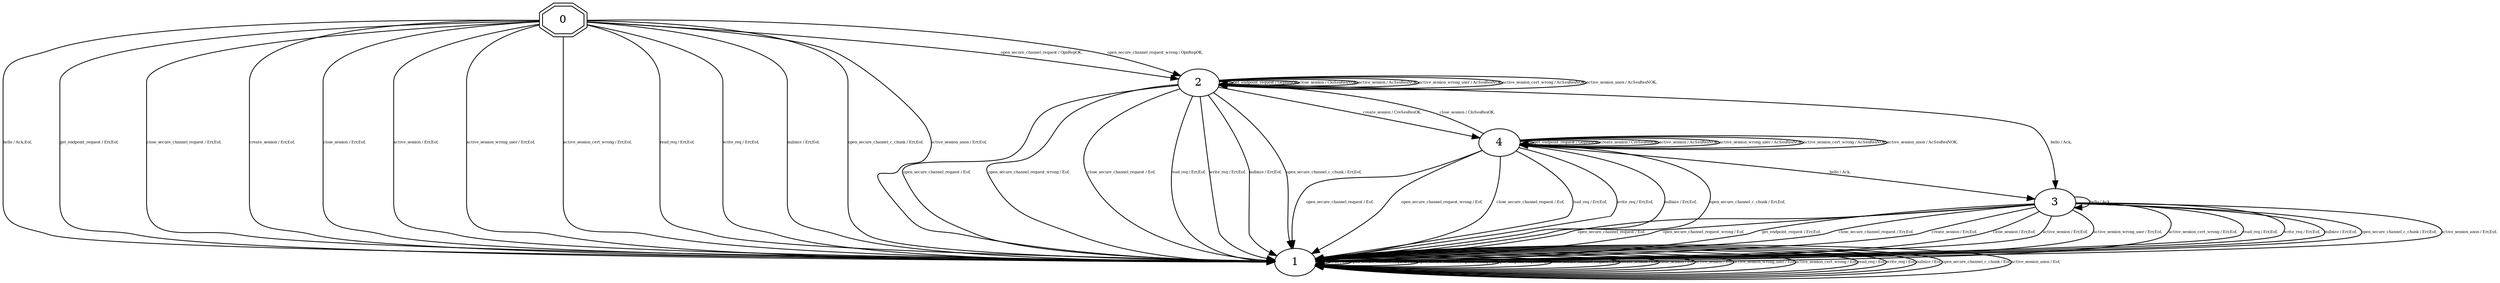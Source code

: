 digraph "Automata" {
"0" [shape=doubleoctagon, style=filled, fillcolor=white, URL="0"];
"2" [shape=ellipse, style=filled, fillcolor=white, URL="2"];
"4" [shape=ellipse, style=filled, fillcolor=white, URL="4"];
"3" [shape=ellipse, style=filled, fillcolor=white, URL="3"];
"1" [shape=ellipse, style=filled, fillcolor=white, URL="1"];
"0" -> "1" [fontsize=5, label="hello / Ack,Eof,", URL="t0"];
"0" -> "2" [fontsize=5, label="open_secure_channel_request / OpnRepOK,", URL="t1"];
"0" -> "2" [fontsize=5, label="open_secure_channel_request_wrong / OpnRepOK,", URL="t2"];
"0" -> "1" [fontsize=5, label="get_endpoint_request / Err,Eof,", URL="t3"];
"0" -> "1" [fontsize=5, label="close_secure_channel_request / Err,Eof,", URL="t4"];
"0" -> "1" [fontsize=5, label="create_session / Err,Eof,", URL="t5"];
"0" -> "1" [fontsize=5, label="close_session / Err,Eof,", URL="t6"];
"0" -> "1" [fontsize=5, label="active_session / Err,Eof,", URL="t7"];
"0" -> "1" [fontsize=5, label="active_session_wrong_user / Err,Eof,", URL="t8"];
"0" -> "1" [fontsize=5, label="active_session_cert_wrong / Err,Eof,", URL="t9"];
"0" -> "1" [fontsize=5, label="read_req / Err,Eof,", URL="t10"];
"0" -> "1" [fontsize=5, label="write_req / Err,Eof,", URL="t11"];
"0" -> "1" [fontsize=5, label="nullsize / Err,Eof,", URL="t12"];
"0" -> "1" [fontsize=5, label="open_secure_channel_c_chunk / Err,Eof,", URL="t13"];
"0" -> "1" [fontsize=5, label="active_session_anon / Err,Eof,", URL="t14"];
"2" -> "3" [fontsize=5, label="hello / Ack,", URL="t30"];
"2" -> "1" [fontsize=5, label="open_secure_channel_request / Eof,", URL="t31"];
"2" -> "1" [fontsize=5, label="open_secure_channel_request_wrong / Eof,", URL="t32"];
"2" -> "2" [fontsize=5, label="get_endpoint_request / GepResOK,", URL="t33"];
"2" -> "1" [fontsize=5, label="close_secure_channel_request / Eof,", URL="t34"];
"2" -> "4" [fontsize=5, label="create_session / CreSesResOK,", URL="t35"];
"2" -> "2" [fontsize=5, label="close_session / CloSesResNOK,", URL="t36"];
"2" -> "2" [fontsize=5, label="active_session / AcSesResNOK,", URL="t37"];
"2" -> "2" [fontsize=5, label="active_session_wrong_user / AcSesResNOK,", URL="t38"];
"2" -> "2" [fontsize=5, label="active_session_cert_wrong / AcSesResNOK,", URL="t39"];
"2" -> "1" [fontsize=5, label="read_req / Err,Eof,", URL="t40"];
"2" -> "1" [fontsize=5, label="write_req / Err,Eof,", URL="t41"];
"2" -> "1" [fontsize=5, label="nullsize / Err,Eof,", URL="t42"];
"2" -> "1" [fontsize=5, label="open_secure_channel_c_chunk / Err,Eof,", URL="t43"];
"2" -> "2" [fontsize=5, label="active_session_anon / AcSesResNOK,", URL="t44"];
"4" -> "3" [fontsize=5, label="hello / Ack,", URL="t60"];
"4" -> "1" [fontsize=5, label="open_secure_channel_request / Eof,", URL="t61"];
"4" -> "1" [fontsize=5, label="open_secure_channel_request_wrong / Eof,", URL="t62"];
"4" -> "4" [fontsize=5, label="get_endpoint_request / GepResOK,", URL="t63"];
"4" -> "1" [fontsize=5, label="close_secure_channel_request / Eof,", URL="t64"];
"4" -> "4" [fontsize=5, label="create_session / CreSesResOK,", URL="t65"];
"4" -> "2" [fontsize=5, label="close_session / CloSesResOK,", URL="t66"];
"4" -> "4" [fontsize=5, label="active_session / AcSesResNOK,", URL="t67"];
"4" -> "4" [fontsize=5, label="active_session_wrong_user / AcSesResNOK,", URL="t68"];
"4" -> "4" [fontsize=5, label="active_session_cert_wrong / AcSesResNOK,", URL="t69"];
"4" -> "1" [fontsize=5, label="read_req / Err,Eof,", URL="t70"];
"4" -> "1" [fontsize=5, label="write_req / Err,Eof,", URL="t71"];
"4" -> "1" [fontsize=5, label="nullsize / Err,Eof,", URL="t72"];
"4" -> "1" [fontsize=5, label="open_secure_channel_c_chunk / Err,Eof,", URL="t73"];
"4" -> "4" [fontsize=5, label="active_session_anon / AcSesResNOK,", URL="t74"];
"3" -> "3" [fontsize=5, label="hello / Ack,", URL="t45"];
"3" -> "1" [fontsize=5, label="open_secure_channel_request / Eof,", URL="t46"];
"3" -> "1" [fontsize=5, label="open_secure_channel_request_wrong / Eof,", URL="t47"];
"3" -> "1" [fontsize=5, label="get_endpoint_request / Err,Eof,", URL="t48"];
"3" -> "1" [fontsize=5, label="close_secure_channel_request / Err,Eof,", URL="t49"];
"3" -> "1" [fontsize=5, label="create_session / Err,Eof,", URL="t50"];
"3" -> "1" [fontsize=5, label="close_session / Err,Eof,", URL="t51"];
"3" -> "1" [fontsize=5, label="active_session / Err,Eof,", URL="t52"];
"3" -> "1" [fontsize=5, label="active_session_wrong_user / Err,Eof,", URL="t53"];
"3" -> "1" [fontsize=5, label="active_session_cert_wrong / Err,Eof,", URL="t54"];
"3" -> "1" [fontsize=5, label="read_req / Err,Eof,", URL="t55"];
"3" -> "1" [fontsize=5, label="write_req / Err,Eof,", URL="t56"];
"3" -> "1" [fontsize=5, label="nullsize / Err,Eof,", URL="t57"];
"3" -> "1" [fontsize=5, label="open_secure_channel_c_chunk / Err,Eof,", URL="t58"];
"3" -> "1" [fontsize=5, label="active_session_anon / Err,Eof,", URL="t59"];
"1" -> "1" [fontsize=5, label="hello / Eof,", URL="t15"];
"1" -> "1" [fontsize=5, label="open_secure_channel_request / Eof,", URL="t16"];
"1" -> "1" [fontsize=5, label="open_secure_channel_request_wrong / Eof,", URL="t17"];
"1" -> "1" [fontsize=5, label="get_endpoint_request / Eof,", URL="t18"];
"1" -> "1" [fontsize=5, label="close_secure_channel_request / Eof,", URL="t19"];
"1" -> "1" [fontsize=5, label="create_session / Eof,", URL="t20"];
"1" -> "1" [fontsize=5, label="close_session / Eof,", URL="t21"];
"1" -> "1" [fontsize=5, label="active_session / Eof,", URL="t22"];
"1" -> "1" [fontsize=5, label="active_session_wrong_user / Eof,", URL="t23"];
"1" -> "1" [fontsize=5, label="active_session_cert_wrong / Eof,", URL="t24"];
"1" -> "1" [fontsize=5, label="read_req / Eof,", URL="t25"];
"1" -> "1" [fontsize=5, label="write_req / Eof,", URL="t26"];
"1" -> "1" [fontsize=5, label="nullsize / Eof,", URL="t27"];
"1" -> "1" [fontsize=5, label="open_secure_channel_c_chunk / Eof,", URL="t28"];
"1" -> "1" [fontsize=5, label="active_session_anon / Eof,", URL="t29"];
}